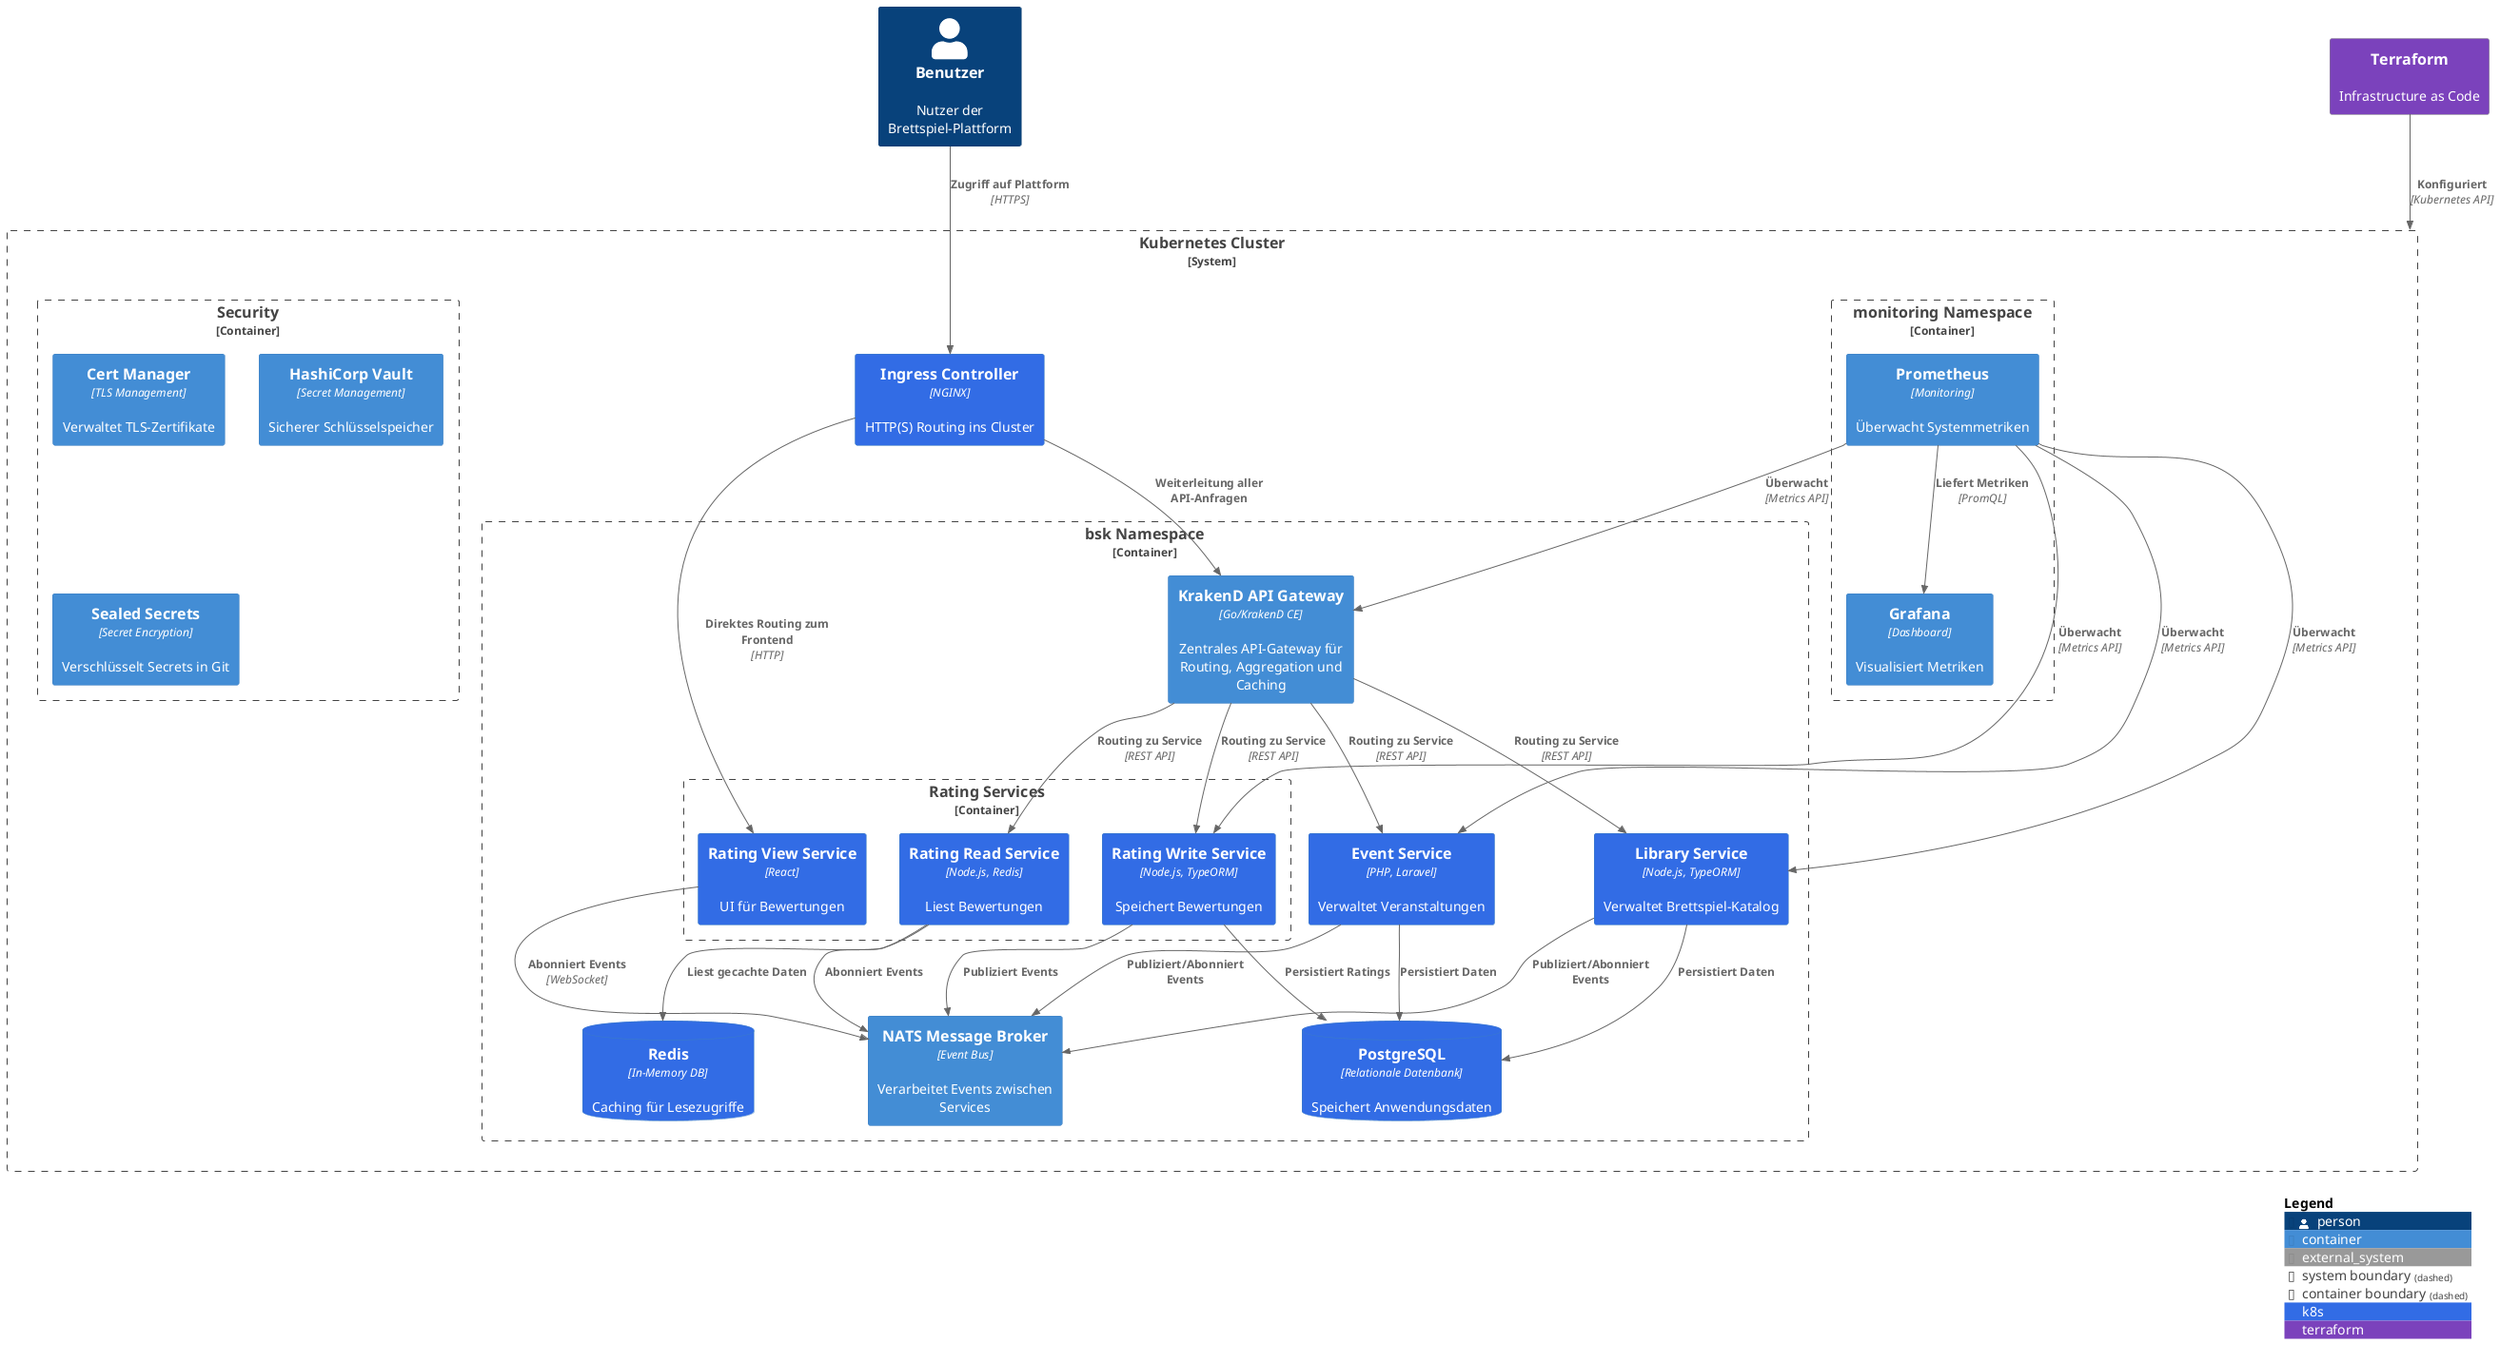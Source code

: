 @startuml "Gesamtinfrastruktur"
!include <C4/C4_Container>

AddElementTag("k8s", $bgColor="#326CE5", $fontColor="#ffffff", $shape="RoundedBoxShape")
AddElementTag("terraform", $bgColor="#7B42BC", $fontColor="#ffffff")
AddElementTag("monitoring", $bgColor="#FF6D00", $fontColor="#ffffff")
AddElementTag("security", $bgColor="#FF0000", $fontColor="#ffffff")
AddElementTag("messaging", $bgColor="#00C853", $fontColor="#ffffff")
AddElementTag("gateway", $bgColor="#FF9800", $fontColor="#ffffff")

Person(user, "Benutzer", "Nutzer der Brettspiel-Plattform")

System_Boundary(k8s_cluster, "Kubernetes Cluster") {
    Container_Boundary(bsk_namespace, "bsk Namespace") {
        Container(krakend, "KrakenD API Gateway", "Go/KrakenD CE", "Zentrales API-Gateway für Routing, Aggregation und Caching", $tags="k8s,gateway")
        
        Container(library, "Library Service", "Node.js, TypeORM", "Verwaltet Brettspiel-Katalog", $tags="k8s")
        Container(event, "Event Service", "PHP, Laravel", "Verwaltet Veranstaltungen", $tags="k8s")
        
        Container_Boundary(rating_services, "Rating Services") {
            Container(rating_write, "Rating Write Service", "Node.js, TypeORM", "Speichert Bewertungen", $tags="k8s")
            Container(rating_read, "Rating Read Service", "Node.js, Redis", "Liest Bewertungen", $tags="k8s")
            Container(rating_view, "Rating View Service", "React", "UI für Bewertungen", $tags="k8s")
        }
        
        ContainerDb(postgres, "PostgreSQL", "Relationale Datenbank", "Speichert Anwendungsdaten", $tags="k8s")
        ContainerDb(redis, "Redis", "In-Memory DB", "Caching für Lesezugriffe", $tags="k8s")
        
        Container(nats, "NATS Message Broker", "Event Bus", "Verarbeitet Events zwischen Services", $tags="k8s,messaging")
    }
    
    Container_Boundary(monitoring_namespace, "monitoring Namespace") {
        Container(prometheus, "Prometheus", "Monitoring", "Überwacht Systemmetriken", $tags="k8s,monitoring")
        Container(grafana, "Grafana", "Dashboard", "Visualisiert Metriken", $tags="k8s,monitoring")
    }
    
    Container_Boundary(security_namespace, "Security") {
        Container(certmanager, "Cert Manager", "TLS Management", "Verwaltet TLS-Zertifikate", $tags="k8s,security")
        Container(vault, "HashiCorp Vault", "Secret Management", "Sicherer Schlüsselspeicher", $tags="k8s,security")
        Container(sealed_secrets, "Sealed Secrets", "Secret Encryption", "Verschlüsselt Secrets in Git", $tags="k8s,security")
    }
    
    Container(ingress, "Ingress Controller", "NGINX", "HTTP(S) Routing ins Cluster", $tags="k8s")
}

System_Ext(terraform, "Terraform", "Infrastructure as Code", $tags="terraform")

Rel(user, ingress, "Zugriff auf Plattform", "HTTPS")
Rel(ingress, krakend, "Weiterleitung aller API-Anfragen")

Rel(krakend, library, "Routing zu Service", "REST API")
Rel(krakend, event, "Routing zu Service", "REST API")
Rel(krakend, rating_read, "Routing zu Service", "REST API")
Rel(krakend, rating_write, "Routing zu Service", "REST API")
Rel(ingress, rating_view, "Direktes Routing zum Frontend", "HTTP")

Rel(library, nats, "Publiziert/Abonniert Events")
Rel(event, nats, "Publiziert/Abonniert Events")
Rel(rating_write, nats, "Publiziert Events")
Rel(rating_read, nats, "Abonniert Events")
Rel(rating_view, nats, "Abonniert Events", "WebSocket")

Rel(library, postgres, "Persistiert Daten")
Rel(event, postgres, "Persistiert Daten")
Rel(rating_write, postgres, "Persistiert Ratings")
Rel(rating_read, redis, "Liest gecachte Daten")

Rel(prometheus, krakend, "Überwacht", "Metrics API")
Rel(prometheus, library, "Überwacht", "Metrics API")
Rel(prometheus, event, "Überwacht", "Metrics API")
Rel(prometheus, rating_write, "Überwacht", "Metrics API")
Rel(prometheus, grafana, "Liefert Metriken", "PromQL")

Rel(terraform, k8s_cluster, "Konfiguriert", "Kubernetes API")

SHOW_LEGEND()
@enduml